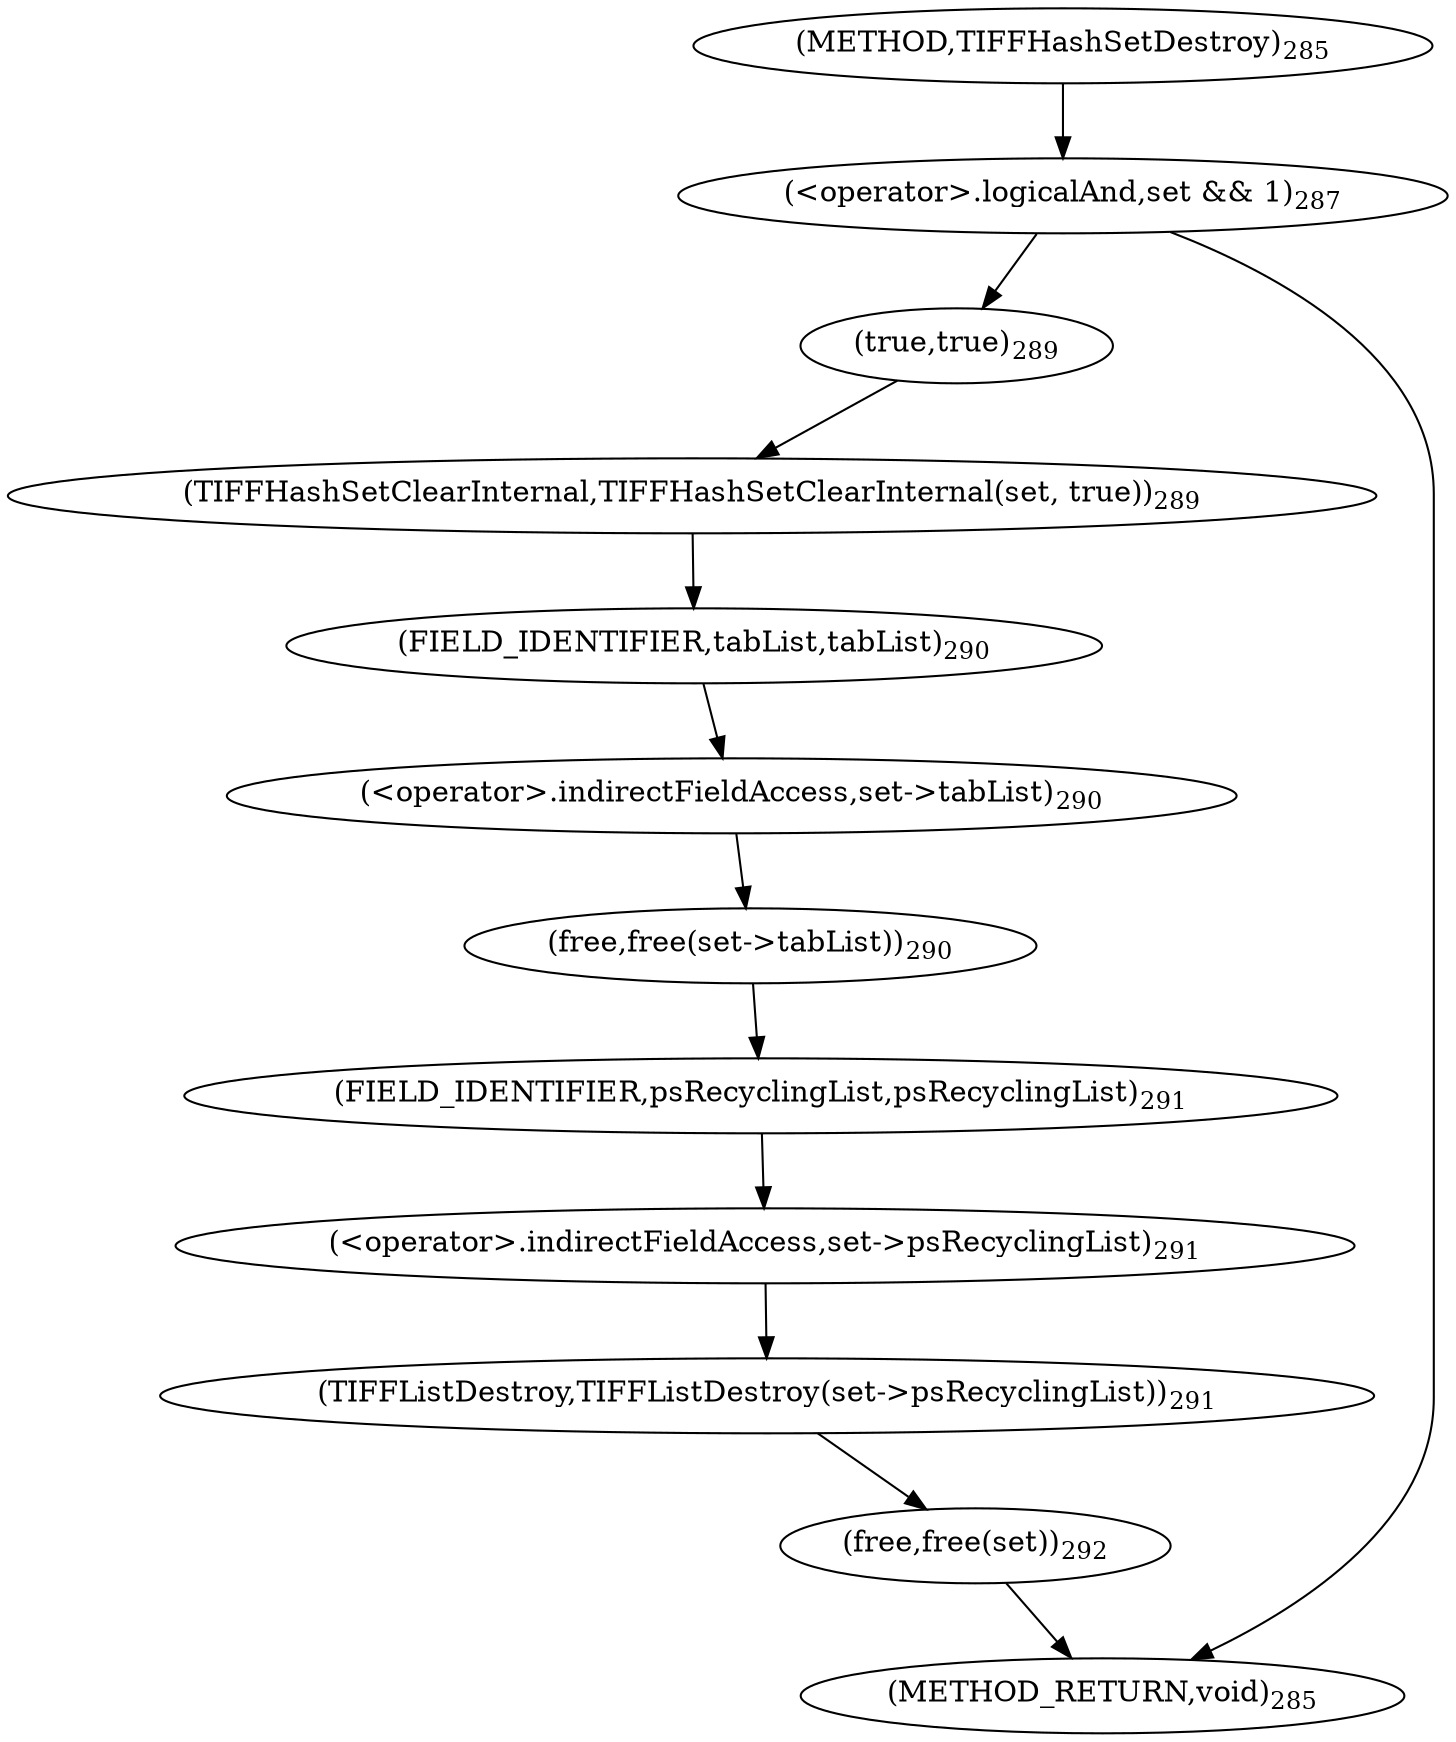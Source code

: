 digraph "TIFFHashSetDestroy" {  
"5279" [label = <(&lt;operator&gt;.logicalAnd,set &amp;&amp; 1)<SUB>287</SUB>> ]
"5283" [label = <(TIFFHashSetClearInternal,TIFFHashSetClearInternal(set, true))<SUB>289</SUB>> ]
"5288" [label = <(free,free(set-&gt;tabList))<SUB>290</SUB>> ]
"5292" [label = <(TIFFListDestroy,TIFFListDestroy(set-&gt;psRecyclingList))<SUB>291</SUB>> ]
"5296" [label = <(free,free(set))<SUB>292</SUB>> ]
"5285" [label = <(true,true)<SUB>289</SUB>> ]
"5289" [label = <(&lt;operator&gt;.indirectFieldAccess,set-&gt;tabList)<SUB>290</SUB>> ]
"5293" [label = <(&lt;operator&gt;.indirectFieldAccess,set-&gt;psRecyclingList)<SUB>291</SUB>> ]
"5291" [label = <(FIELD_IDENTIFIER,tabList,tabList)<SUB>290</SUB>> ]
"5295" [label = <(FIELD_IDENTIFIER,psRecyclingList,psRecyclingList)<SUB>291</SUB>> ]
"5275" [label = <(METHOD,TIFFHashSetDestroy)<SUB>285</SUB>> ]
"5298" [label = <(METHOD_RETURN,void)<SUB>285</SUB>> ]
  "5279" -> "5298" 
  "5279" -> "5285" 
  "5283" -> "5291" 
  "5288" -> "5295" 
  "5292" -> "5296" 
  "5296" -> "5298" 
  "5285" -> "5283" 
  "5289" -> "5288" 
  "5293" -> "5292" 
  "5291" -> "5289" 
  "5295" -> "5293" 
  "5275" -> "5279" 
}
